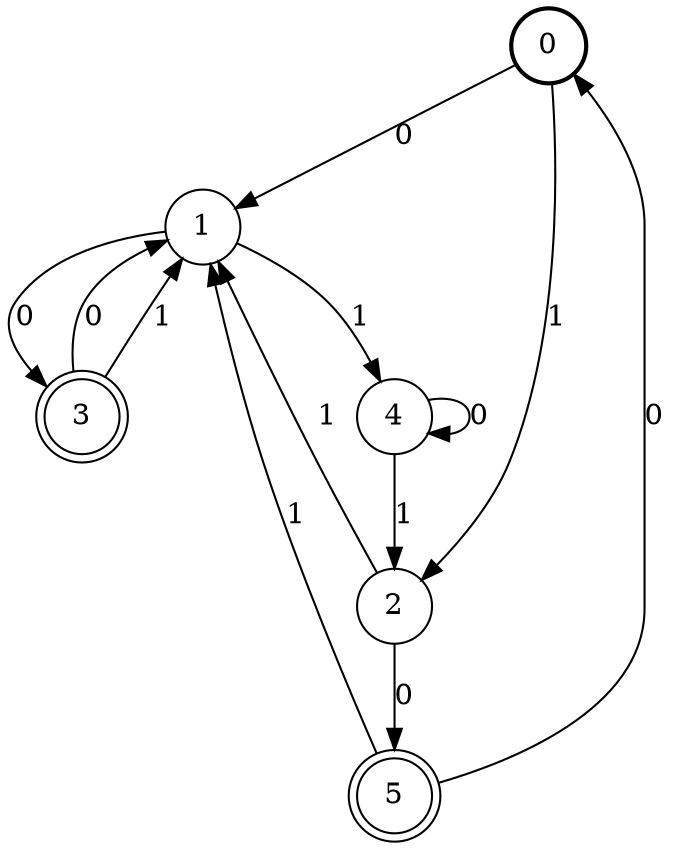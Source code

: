 digraph Automat {
    node [shape = circle];
    0 [style = "bold"];
    0 -> 1 [label = "0"];
    0 -> 2 [label = "1"];
    1 -> 3 [label = "0"];
    1 -> 4 [label = "1"];
    2 -> 5 [label = "0"];
    2 -> 1 [label = "1"];
    3 [peripheries=2]
    3 -> 1 [label = "0"];
    3 -> 1 [label = "1"];
    4 -> 4 [label = "0"];
    4 -> 2 [label = "1"];
    5 [peripheries=2]
    5 -> 0 [label = "0"];
    5 -> 1 [label = "1"];
}
